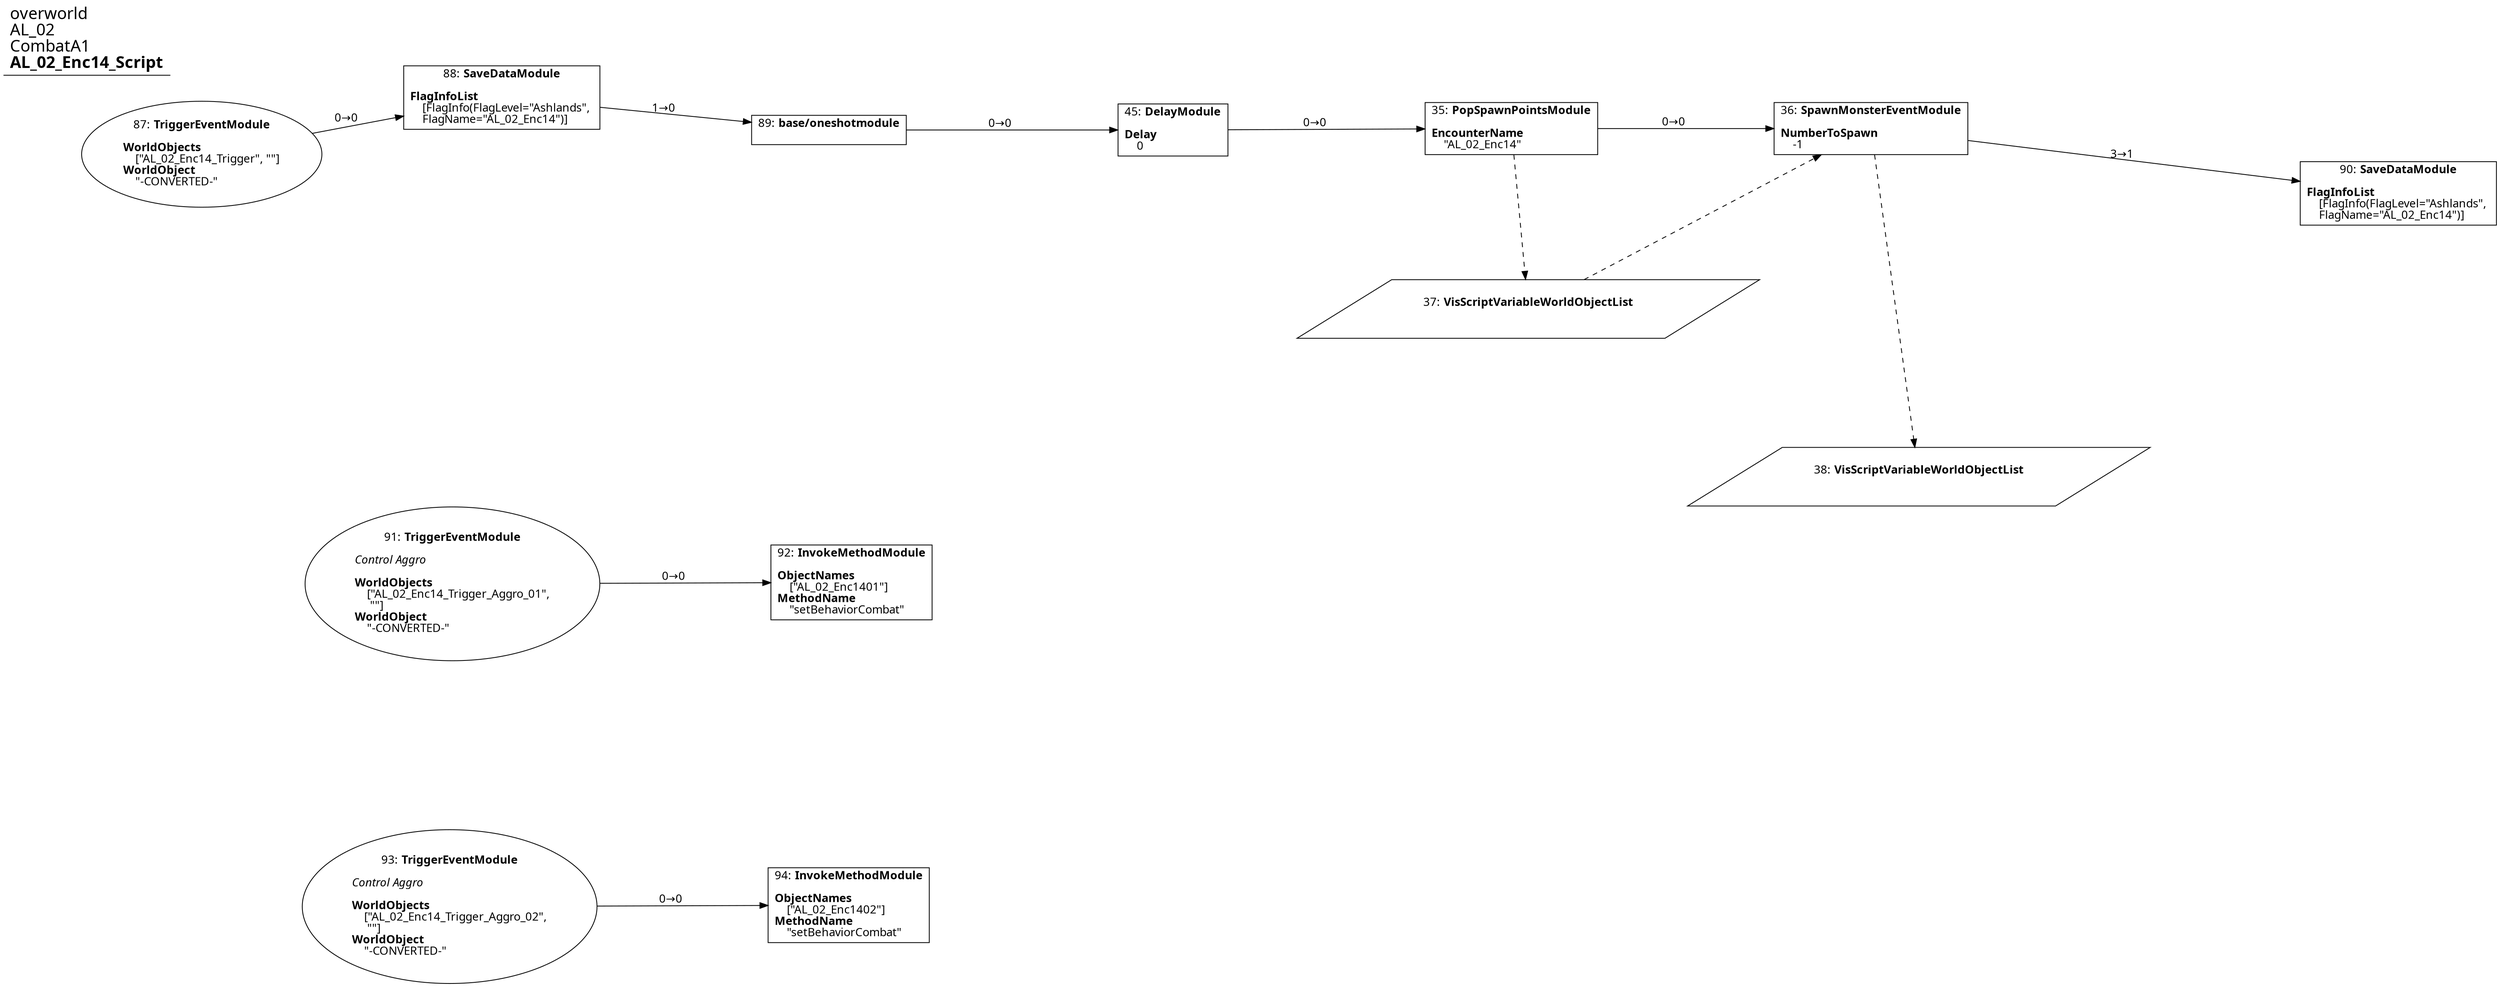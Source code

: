 digraph {
    layout = fdp;
    overlap = prism;
    sep = "+16";
    splines = spline;

    node [ shape = box ];

    graph [ fontname = "Segoe UI" ];
    node [ fontname = "Segoe UI" ];
    edge [ fontname = "Segoe UI" ];

    35 [ label = <35: <b>PopSpawnPointsModule</b><br/><br/><b>EncounterName</b><br align="left"/>    &quot;AL_02_Enc14&quot;<br align="left"/>> ];
    35 [ pos = "0.24400002,0.504!" ];
    35 -> 36 [ label = "0→0" ];
    35 -> 37 [ style = dashed ];

    36 [ label = <36: <b>SpawnMonsterEventModule</b><br/><br/><b>NumberToSpawn</b><br align="left"/>    -1<br align="left"/>> ];
    36 [ pos = "0.499,0.504!" ];
    36 -> 90 [ label = "3→1" ];
    37 -> 36 [ style = dashed ];
    36 -> 38 [ style = dashed ];

    37 [ label = <37: <b>VisScriptVariableWorldObjectList</b><br/><br/>> ];
    37 [ shape = parallelogram ]
    37 [ pos = "0.256,0.37600002!" ];

    38 [ label = <38: <b>VisScriptVariableWorldObjectList</b><br/><br/>> ];
    38 [ shape = parallelogram ]
    38 [ pos = "0.53300005,0.257!" ];

    45 [ label = <45: <b>DelayModule</b><br/><br/><b>Delay</b><br align="left"/>    0<br align="left"/>> ];
    45 [ pos = "0.004,0.503!" ];
    45 -> 35 [ label = "0→0" ];

    87 [ label = <87: <b>TriggerEventModule</b><br/><br/><b>WorldObjects</b><br align="left"/>    [&quot;AL_02_Enc14_Trigger&quot;, &quot;&quot;]<br align="left"/><b>WorldObject</b><br align="left"/>    &quot;-CONVERTED-&quot;<br align="left"/>> ];
    87 [ shape = oval ]
    87 [ pos = "-0.725,0.526!" ];
    87 -> 88 [ label = "0→0" ];

    88 [ label = <88: <b>SaveDataModule</b><br/><br/><b>FlagInfoList</b><br align="left"/>    [FlagInfo(FlagLevel=&quot;Ashlands&quot;, <br align="left"/>    FlagName=&quot;AL_02_Enc14&quot;)]<br align="left"/>> ];
    88 [ pos = "-0.47200003,0.526!" ];
    88 -> 89 [ label = "1→0" ];

    89 [ label = <89: <b>base/oneshotmodule</b><br/><br/>> ];
    89 [ pos = "-0.24000001,0.503!" ];
    89 -> 45 [ label = "0→0" ];

    90 [ label = <90: <b>SaveDataModule</b><br/><br/><b>FlagInfoList</b><br align="left"/>    [FlagInfo(FlagLevel=&quot;Ashlands&quot;, <br align="left"/>    FlagName=&quot;AL_02_Enc14&quot;)]<br align="left"/>> ];
    90 [ pos = "0.873,0.45800003!" ];

    91 [ label = <91: <b>TriggerEventModule</b><br/><br/><i>Control Aggro<br align="left"/></i><br align="left"/><b>WorldObjects</b><br align="left"/>    [&quot;AL_02_Enc14_Trigger_Aggro_01&quot;,<br align="left"/>     &quot;&quot;]<br align="left"/><b>WorldObject</b><br align="left"/>    &quot;-CONVERTED-&quot;<br align="left"/>> ];
    91 [ shape = oval ]
    91 [ pos = "-0.507,0.18100001!" ];
    91 -> 92 [ label = "0→0" ];

    92 [ label = <92: <b>InvokeMethodModule</b><br/><br/><b>ObjectNames</b><br align="left"/>    [&quot;AL_02_Enc1401&quot;]<br align="left"/><b>MethodName</b><br align="left"/>    &quot;setBehaviorCombat&quot;<br align="left"/>> ];
    92 [ pos = "-0.224,0.18200001!" ];

    93 [ label = <93: <b>TriggerEventModule</b><br/><br/><i>Control Aggro<br align="left"/></i><br align="left"/><b>WorldObjects</b><br align="left"/>    [&quot;AL_02_Enc14_Trigger_Aggro_02&quot;,<br align="left"/>     &quot;&quot;]<br align="left"/><b>WorldObject</b><br align="left"/>    &quot;-CONVERTED-&quot;<br align="left"/>> ];
    93 [ shape = oval ]
    93 [ pos = "-0.509,-0.048!" ];
    93 -> 94 [ label = "0→0" ];

    94 [ label = <94: <b>InvokeMethodModule</b><br/><br/><b>ObjectNames</b><br align="left"/>    [&quot;AL_02_Enc1402&quot;]<br align="left"/><b>MethodName</b><br align="left"/>    &quot;setBehaviorCombat&quot;<br align="left"/>> ];
    94 [ pos = "-0.22600001,-0.047000002!" ];

    title [ pos = "-0.726,0.527!" ];
    title [ shape = underline ];
    title [ label = <<font point-size="20">overworld<br align="left"/>AL_02<br align="left"/>CombatA1<br align="left"/><b>AL_02_Enc14_Script</b><br align="left"/></font>> ];
}
